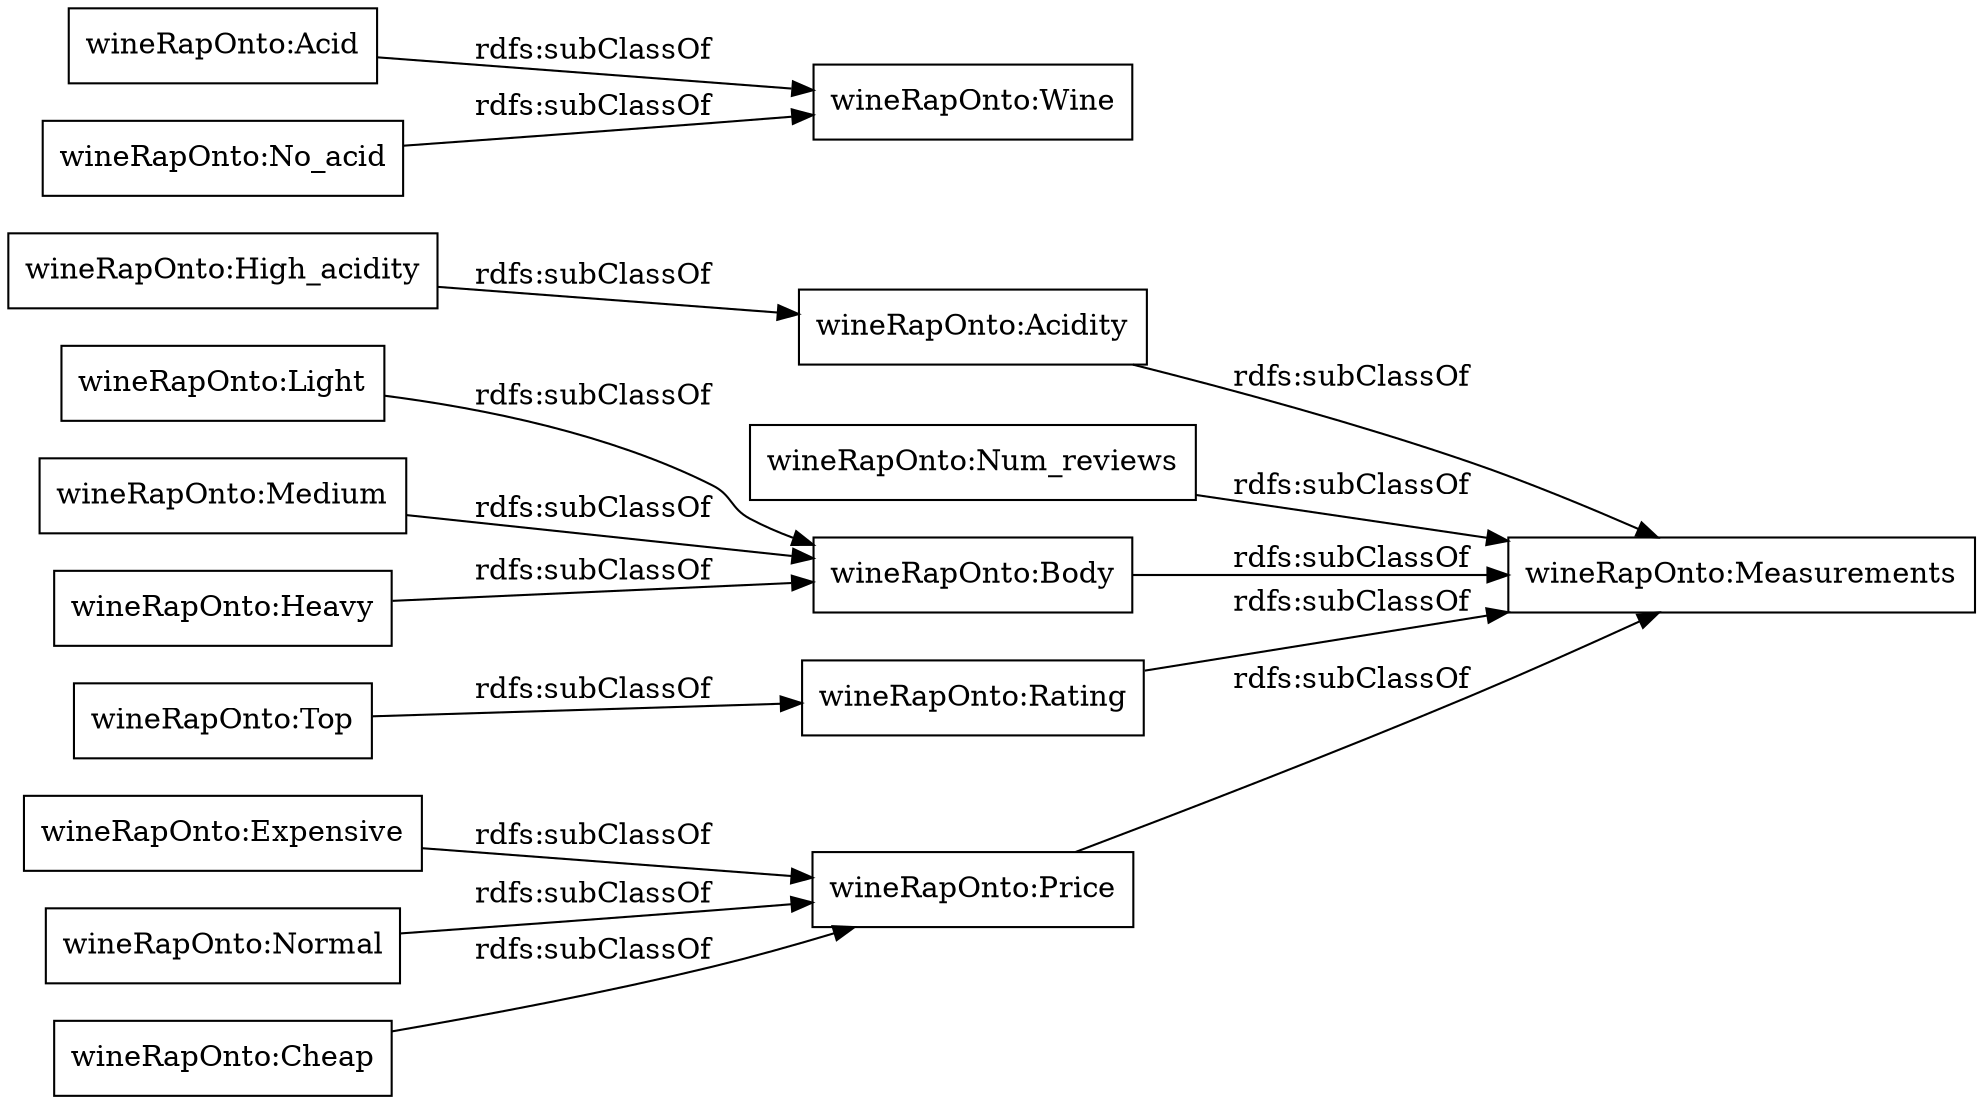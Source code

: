 digraph ar2dtool_diagram { 
rankdir=LR;
size="1000"
node [shape = rectangle, color="black"]; "wineRapOnto:Expensive" "wineRapOnto:Num_reviews" "wineRapOnto:Acidity" "wineRapOnto:Cheap" "wineRapOnto:Acid" "wineRapOnto:Body" "wineRapOnto:Heavy" "wineRapOnto:Normal" "wineRapOnto:Top" "wineRapOnto:Wine" "wineRapOnto:Light" "wineRapOnto:Rating" "wineRapOnto:No_acid" "wineRapOnto:High_acidity" "wineRapOnto:Measurements" "wineRapOnto:Medium" "wineRapOnto:Price" ; /*classes style*/
	"wineRapOnto:Num_reviews" -> "wineRapOnto:Measurements" [ label = "rdfs:subClassOf" ];
	"wineRapOnto:No_acid" -> "wineRapOnto:Wine" [ label = "rdfs:subClassOf" ];
	"wineRapOnto:Rating" -> "wineRapOnto:Measurements" [ label = "rdfs:subClassOf" ];
	"wineRapOnto:Cheap" -> "wineRapOnto:Price" [ label = "rdfs:subClassOf" ];
	"wineRapOnto:Price" -> "wineRapOnto:Measurements" [ label = "rdfs:subClassOf" ];
	"wineRapOnto:Top" -> "wineRapOnto:Rating" [ label = "rdfs:subClassOf" ];
	"wineRapOnto:Acid" -> "wineRapOnto:Wine" [ label = "rdfs:subClassOf" ];
	"wineRapOnto:Normal" -> "wineRapOnto:Price" [ label = "rdfs:subClassOf" ];
	"wineRapOnto:Expensive" -> "wineRapOnto:Price" [ label = "rdfs:subClassOf" ];
	"wineRapOnto:Acidity" -> "wineRapOnto:Measurements" [ label = "rdfs:subClassOf" ];
	"wineRapOnto:Body" -> "wineRapOnto:Measurements" [ label = "rdfs:subClassOf" ];
	"wineRapOnto:Light" -> "wineRapOnto:Body" [ label = "rdfs:subClassOf" ];
	"wineRapOnto:Medium" -> "wineRapOnto:Body" [ label = "rdfs:subClassOf" ];
	"wineRapOnto:Heavy" -> "wineRapOnto:Body" [ label = "rdfs:subClassOf" ];
	"wineRapOnto:High_acidity" -> "wineRapOnto:Acidity" [ label = "rdfs:subClassOf" ];

}
